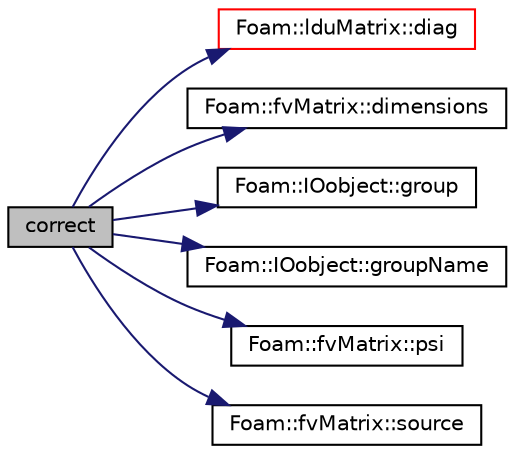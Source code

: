 digraph "correct"
{
  bgcolor="transparent";
  edge [fontname="Helvetica",fontsize="10",labelfontname="Helvetica",labelfontsize="10"];
  node [fontname="Helvetica",fontsize="10",shape=record];
  rankdir="LR";
  Node33 [label="correct",height=0.2,width=0.4,color="black", fillcolor="grey75", style="filled", fontcolor="black"];
  Node33 -> Node34 [color="midnightblue",fontsize="10",style="solid",fontname="Helvetica"];
  Node34 [label="Foam::lduMatrix::diag",height=0.2,width=0.4,color="red",URL="$a27929.html#a9140aaa9630c2cba2fe28369a649f2f0"];
  Node33 -> Node37 [color="midnightblue",fontsize="10",style="solid",fontname="Helvetica"];
  Node37 [label="Foam::fvMatrix::dimensions",height=0.2,width=0.4,color="black",URL="$a23173.html#ae432f961c8f2aeef6aa64fbbed5e70ea"];
  Node33 -> Node38 [color="midnightblue",fontsize="10",style="solid",fontname="Helvetica"];
  Node38 [label="Foam::IOobject::group",height=0.2,width=0.4,color="black",URL="$a27249.html#aa171e8cde7dff4f6a0ddecbb6e0c4acd",tooltip="Return group (extension part of name) "];
  Node33 -> Node39 [color="midnightblue",fontsize="10",style="solid",fontname="Helvetica"];
  Node39 [label="Foam::IOobject::groupName",height=0.2,width=0.4,color="black",URL="$a27249.html#ad5705e6da2a025ad75b4cf5d748d7d30"];
  Node33 -> Node40 [color="midnightblue",fontsize="10",style="solid",fontname="Helvetica"];
  Node40 [label="Foam::fvMatrix::psi",height=0.2,width=0.4,color="black",URL="$a23173.html#a746a21ead7ed7561097637595338028c"];
  Node33 -> Node41 [color="midnightblue",fontsize="10",style="solid",fontname="Helvetica"];
  Node41 [label="Foam::fvMatrix::source",height=0.2,width=0.4,color="black",URL="$a23173.html#a4c49d61a0e11bbdadf6646dbe3740560"];
}
